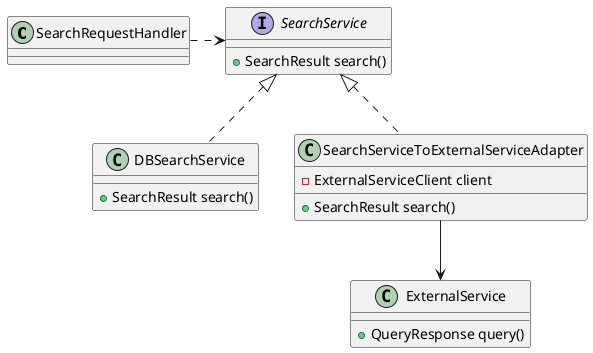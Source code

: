 @startuml

class SearchRequestHandler { }

interface SearchService {
  +SearchResult search()
}

class DBSearchService implements SearchService {
    +SearchResult search()
}

class SearchServiceToExternalServiceAdapter implements SearchService {
    -ExternalServiceClient client
    +SearchResult search()
}

class ExternalService {
    +QueryResponse query()
}

SearchRequestHandler -right..> SearchService

SearchServiceToExternalServiceAdapter --> ExternalService


@enduml
